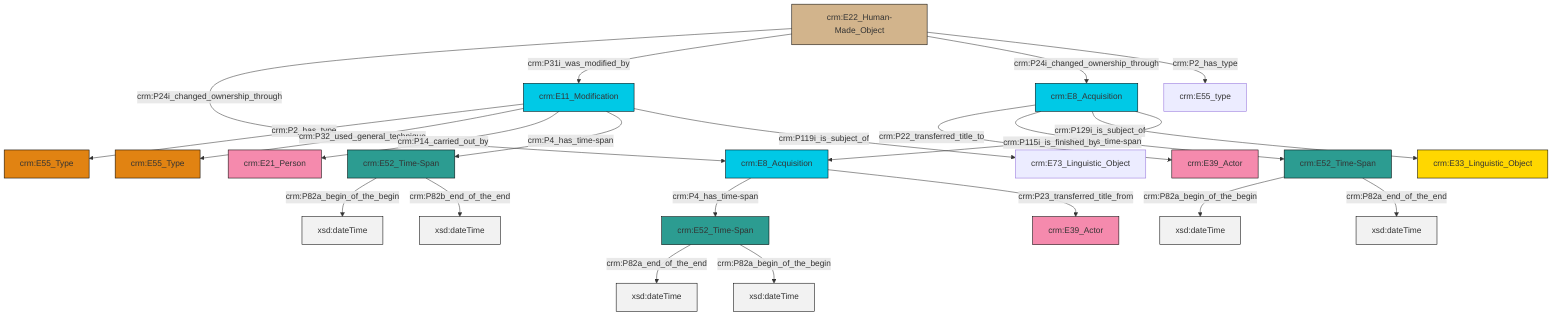 graph TD
classDef Literal fill:#f2f2f2,stroke:#000000;
classDef CRM_Entity fill:#FFFFFF,stroke:#000000;
classDef Temporal_Entity fill:#00C9E6, stroke:#000000;
classDef Type fill:#E18312, stroke:#000000;
classDef Time-Span fill:#2C9C91, stroke:#000000;
classDef Appellation fill:#FFEB7F, stroke:#000000;
classDef Place fill:#008836, stroke:#000000;
classDef Persistent_Item fill:#B266B2, stroke:#000000;
classDef Conceptual_Object fill:#FFD700, stroke:#000000;
classDef Physical_Thing fill:#D2B48C, stroke:#000000;
classDef Actor fill:#f58aad, stroke:#000000;
classDef PC_Classes fill:#4ce600, stroke:#000000;
classDef Multi fill:#cccccc,stroke:#000000;

0["crm:E11_Modification"]:::Temporal_Entity -->|crm:P2_has_type| 1["crm:E55_Type"]:::Type
0["crm:E11_Modification"]:::Temporal_Entity -->|crm:P32_used_general_technique| 2["crm:E55_Type"]:::Type
3["crm:E8_Acquisition"]:::Temporal_Entity -->|crm:P22_transferred_title_to| 4["crm:E39_Actor"]:::Actor
3["crm:E8_Acquisition"]:::Temporal_Entity -->|crm:P4_has_time-span| 9["crm:E52_Time-Span"]:::Time-Span
0["crm:E11_Modification"]:::Temporal_Entity -->|crm:P14_carried_out_by| 10["crm:E21_Person"]:::Actor
0["crm:E11_Modification"]:::Temporal_Entity -->|crm:P4_has_time-span| 5["crm:E52_Time-Span"]:::Time-Span
16["crm:E22_Human-Made_Object"]:::Physical_Thing -->|crm:P24i_changed_ownership_through| 17["crm:E8_Acquisition"]:::Temporal_Entity
0["crm:E11_Modification"]:::Temporal_Entity -->|crm:P119i_is_subject_of| 7["crm:E73_Linguistic_Object"]:::Default
9["crm:E52_Time-Span"]:::Time-Span -->|crm:P82a_begin_of_the_begin| 21[xsd:dateTime]:::Literal
16["crm:E22_Human-Made_Object"]:::Physical_Thing -->|crm:P31i_was_modified_by| 0["crm:E11_Modification"]:::Temporal_Entity
5["crm:E52_Time-Span"]:::Time-Span -->|crm:P82a_begin_of_the_begin| 25[xsd:dateTime]:::Literal
16["crm:E22_Human-Made_Object"]:::Physical_Thing -->|crm:P24i_changed_ownership_through| 3["crm:E8_Acquisition"]:::Temporal_Entity
5["crm:E52_Time-Span"]:::Time-Span -->|crm:P82b_end_of_the_end| 26[xsd:dateTime]:::Literal
17["crm:E8_Acquisition"]:::Temporal_Entity -->|crm:P4_has_time-span| 18["crm:E52_Time-Span"]:::Time-Span
3["crm:E8_Acquisition"]:::Temporal_Entity -->|crm:P129i_is_subject_of| 28["crm:E33_Linguistic_Object"]:::Conceptual_Object
18["crm:E52_Time-Span"]:::Time-Span -->|crm:P82a_end_of_the_end| 30[xsd:dateTime]:::Literal
18["crm:E52_Time-Span"]:::Time-Span -->|crm:P82a_begin_of_the_begin| 31[xsd:dateTime]:::Literal
3["crm:E8_Acquisition"]:::Temporal_Entity -->|crm:P115i_is_finished_by| 17["crm:E8_Acquisition"]:::Temporal_Entity
17["crm:E8_Acquisition"]:::Temporal_Entity -->|crm:P23_transferred_title_from| 23["crm:E39_Actor"]:::Actor
9["crm:E52_Time-Span"]:::Time-Span -->|crm:P82a_end_of_the_end| 33[xsd:dateTime]:::Literal
16["crm:E22_Human-Made_Object"]:::Physical_Thing -->|crm:P2_has_type| 12["crm:E55_type"]:::Default